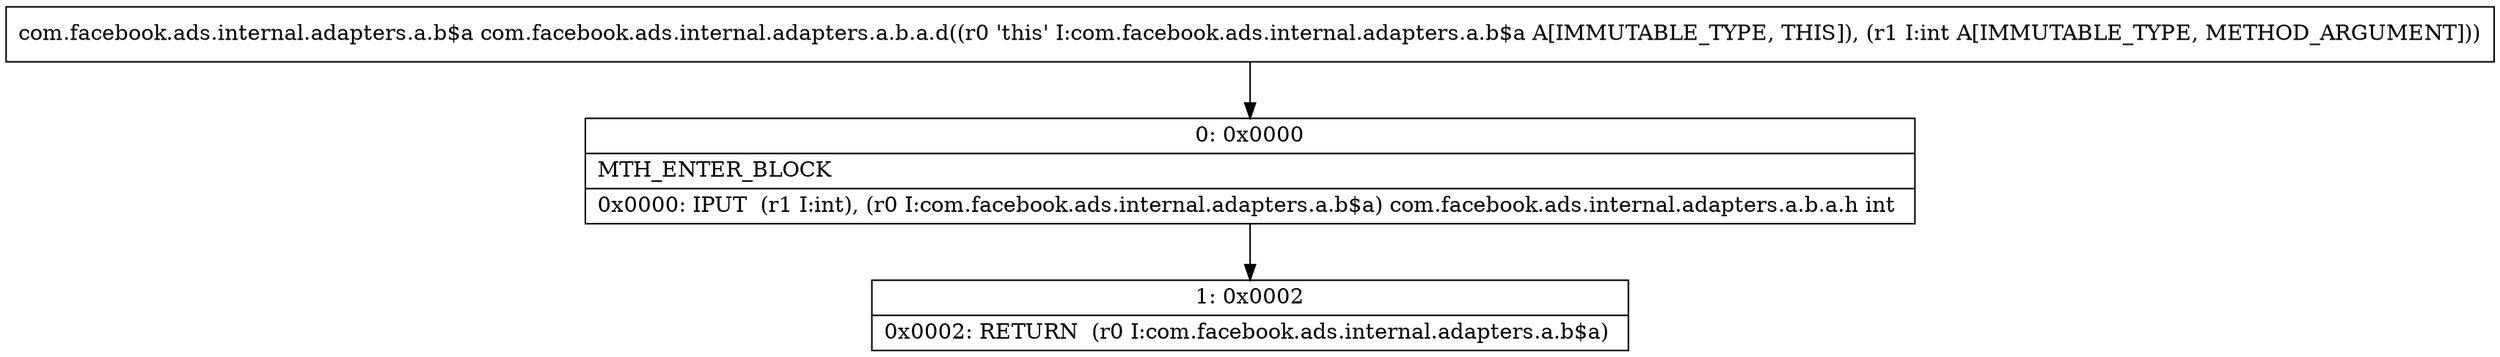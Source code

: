 digraph "CFG forcom.facebook.ads.internal.adapters.a.b.a.d(I)Lcom\/facebook\/ads\/internal\/adapters\/a\/b$a;" {
Node_0 [shape=record,label="{0\:\ 0x0000|MTH_ENTER_BLOCK\l|0x0000: IPUT  (r1 I:int), (r0 I:com.facebook.ads.internal.adapters.a.b$a) com.facebook.ads.internal.adapters.a.b.a.h int \l}"];
Node_1 [shape=record,label="{1\:\ 0x0002|0x0002: RETURN  (r0 I:com.facebook.ads.internal.adapters.a.b$a) \l}"];
MethodNode[shape=record,label="{com.facebook.ads.internal.adapters.a.b$a com.facebook.ads.internal.adapters.a.b.a.d((r0 'this' I:com.facebook.ads.internal.adapters.a.b$a A[IMMUTABLE_TYPE, THIS]), (r1 I:int A[IMMUTABLE_TYPE, METHOD_ARGUMENT])) }"];
MethodNode -> Node_0;
Node_0 -> Node_1;
}

